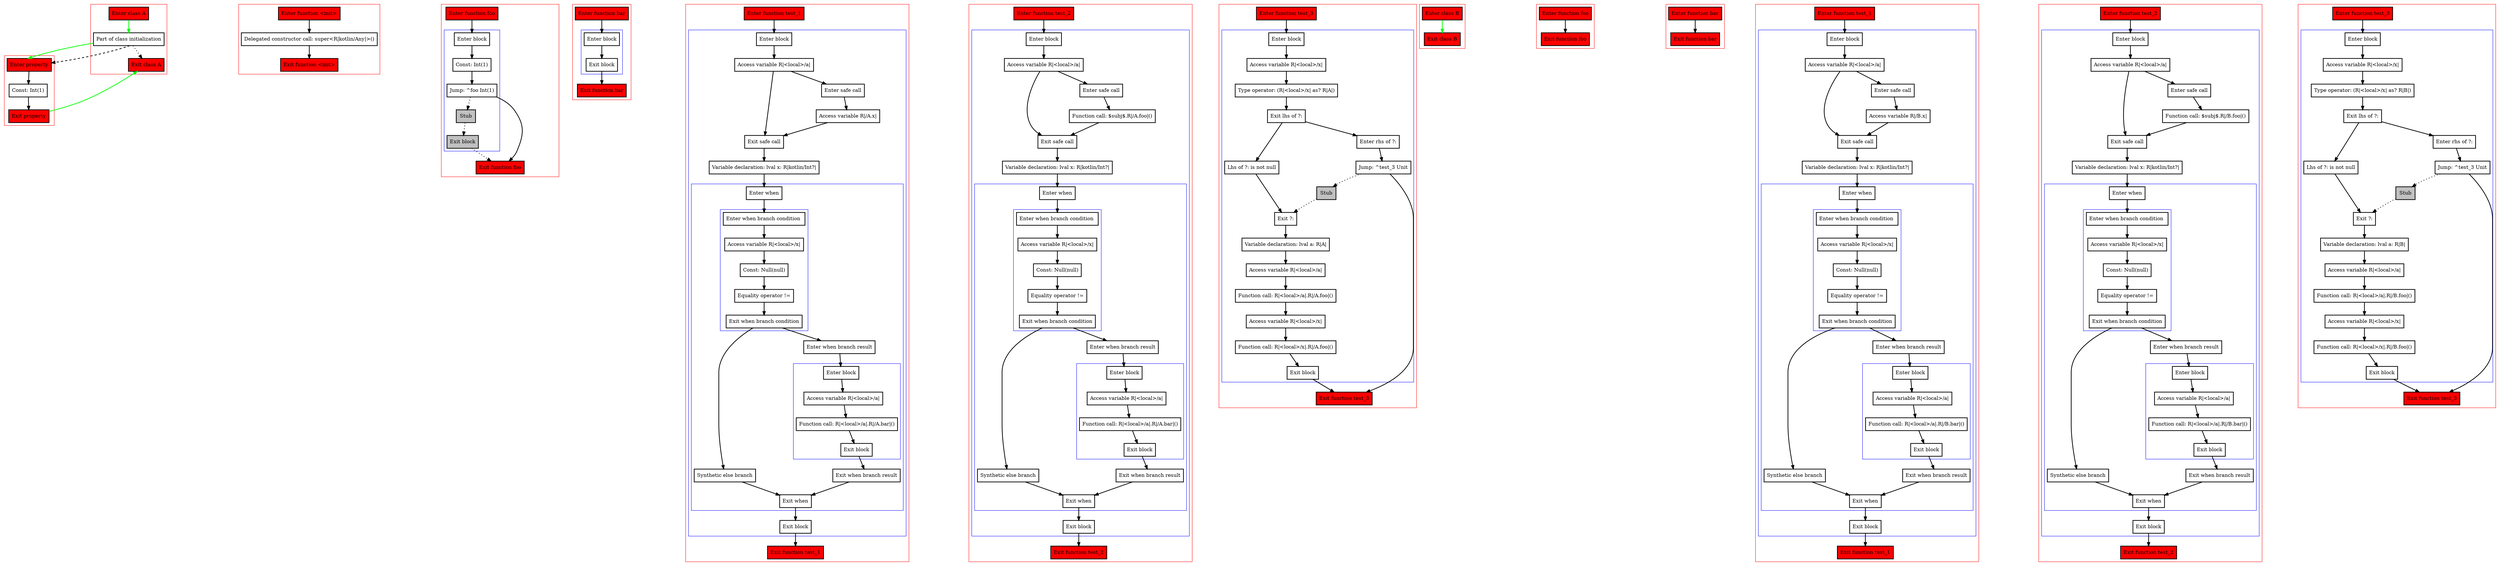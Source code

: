 digraph assignSafeCall_kt {
    graph [nodesep=3]
    node [shape=box penwidth=2]
    edge [penwidth=2]

    subgraph cluster_0 {
        color=red
        0 [label="Enter class A" style="filled" fillcolor=red];
        1 [label="Part of class initialization"];
        2 [label="Exit class A" style="filled" fillcolor=red];
    }
    0 -> {1} [color=green];
    1 -> {2} [style=dotted];
    1 -> {13} [color=green];
    1 -> {13} [style=dashed];

    subgraph cluster_1 {
        color=red
        3 [label="Enter function <init>" style="filled" fillcolor=red];
        4 [label="Delegated constructor call: super<R|kotlin/Any|>()"];
        5 [label="Exit function <init>" style="filled" fillcolor=red];
    }
    3 -> {4};
    4 -> {5};

    subgraph cluster_2 {
        color=red
        6 [label="Enter function foo" style="filled" fillcolor=red];
        subgraph cluster_3 {
            color=blue
            7 [label="Enter block"];
            8 [label="Const: Int(1)"];
            9 [label="Jump: ^foo Int(1)"];
            10 [label="Stub" style="filled" fillcolor=gray];
            11 [label="Exit block" style="filled" fillcolor=gray];
        }
        12 [label="Exit function foo" style="filled" fillcolor=red];
    }
    6 -> {7};
    7 -> {8};
    8 -> {9};
    9 -> {12};
    9 -> {10} [style=dotted];
    10 -> {11} [style=dotted];
    11 -> {12} [style=dotted];

    subgraph cluster_4 {
        color=red
        13 [label="Enter property" style="filled" fillcolor=red];
        14 [label="Const: Int(1)"];
        15 [label="Exit property" style="filled" fillcolor=red];
    }
    13 -> {14};
    14 -> {15};
    15 -> {2} [color=green];

    subgraph cluster_5 {
        color=red
        16 [label="Enter function bar" style="filled" fillcolor=red];
        subgraph cluster_6 {
            color=blue
            17 [label="Enter block"];
            18 [label="Exit block"];
        }
        19 [label="Exit function bar" style="filled" fillcolor=red];
    }
    16 -> {17};
    17 -> {18};
    18 -> {19};

    subgraph cluster_7 {
        color=red
        20 [label="Enter function test_1" style="filled" fillcolor=red];
        subgraph cluster_8 {
            color=blue
            21 [label="Enter block"];
            22 [label="Access variable R|<local>/a|"];
            23 [label="Enter safe call"];
            24 [label="Access variable R|/A.x|"];
            25 [label="Exit safe call"];
            26 [label="Variable declaration: lval x: R|kotlin/Int?|"];
            subgraph cluster_9 {
                color=blue
                27 [label="Enter when"];
                subgraph cluster_10 {
                    color=blue
                    28 [label="Enter when branch condition "];
                    29 [label="Access variable R|<local>/x|"];
                    30 [label="Const: Null(null)"];
                    31 [label="Equality operator !="];
                    32 [label="Exit when branch condition"];
                }
                33 [label="Synthetic else branch"];
                34 [label="Enter when branch result"];
                subgraph cluster_11 {
                    color=blue
                    35 [label="Enter block"];
                    36 [label="Access variable R|<local>/a|"];
                    37 [label="Function call: R|<local>/a|.R|/A.bar|()"];
                    38 [label="Exit block"];
                }
                39 [label="Exit when branch result"];
                40 [label="Exit when"];
            }
            41 [label="Exit block"];
        }
        42 [label="Exit function test_1" style="filled" fillcolor=red];
    }
    20 -> {21};
    21 -> {22};
    22 -> {23 25};
    23 -> {24};
    24 -> {25};
    25 -> {26};
    26 -> {27};
    27 -> {28};
    28 -> {29};
    29 -> {30};
    30 -> {31};
    31 -> {32};
    32 -> {34 33};
    33 -> {40};
    34 -> {35};
    35 -> {36};
    36 -> {37};
    37 -> {38};
    38 -> {39};
    39 -> {40};
    40 -> {41};
    41 -> {42};

    subgraph cluster_12 {
        color=red
        43 [label="Enter function test_2" style="filled" fillcolor=red];
        subgraph cluster_13 {
            color=blue
            44 [label="Enter block"];
            45 [label="Access variable R|<local>/a|"];
            46 [label="Enter safe call"];
            47 [label="Function call: $subj$.R|/A.foo|()"];
            48 [label="Exit safe call"];
            49 [label="Variable declaration: lval x: R|kotlin/Int?|"];
            subgraph cluster_14 {
                color=blue
                50 [label="Enter when"];
                subgraph cluster_15 {
                    color=blue
                    51 [label="Enter when branch condition "];
                    52 [label="Access variable R|<local>/x|"];
                    53 [label="Const: Null(null)"];
                    54 [label="Equality operator !="];
                    55 [label="Exit when branch condition"];
                }
                56 [label="Synthetic else branch"];
                57 [label="Enter when branch result"];
                subgraph cluster_16 {
                    color=blue
                    58 [label="Enter block"];
                    59 [label="Access variable R|<local>/a|"];
                    60 [label="Function call: R|<local>/a|.R|/A.bar|()"];
                    61 [label="Exit block"];
                }
                62 [label="Exit when branch result"];
                63 [label="Exit when"];
            }
            64 [label="Exit block"];
        }
        65 [label="Exit function test_2" style="filled" fillcolor=red];
    }
    43 -> {44};
    44 -> {45};
    45 -> {46 48};
    46 -> {47};
    47 -> {48};
    48 -> {49};
    49 -> {50};
    50 -> {51};
    51 -> {52};
    52 -> {53};
    53 -> {54};
    54 -> {55};
    55 -> {57 56};
    56 -> {63};
    57 -> {58};
    58 -> {59};
    59 -> {60};
    60 -> {61};
    61 -> {62};
    62 -> {63};
    63 -> {64};
    64 -> {65};

    subgraph cluster_17 {
        color=red
        66 [label="Enter function test_3" style="filled" fillcolor=red];
        subgraph cluster_18 {
            color=blue
            67 [label="Enter block"];
            68 [label="Access variable R|<local>/x|"];
            69 [label="Type operator: (R|<local>/x| as? R|A|)"];
            70 [label="Exit lhs of ?:"];
            71 [label="Enter rhs of ?:"];
            72 [label="Jump: ^test_3 Unit"];
            73 [label="Stub" style="filled" fillcolor=gray];
            74 [label="Lhs of ?: is not null"];
            75 [label="Exit ?:"];
            76 [label="Variable declaration: lval a: R|A|"];
            77 [label="Access variable R|<local>/a|"];
            78 [label="Function call: R|<local>/a|.R|/A.foo|()"];
            79 [label="Access variable R|<local>/x|"];
            80 [label="Function call: R|<local>/x|.R|/A.foo|()"];
            81 [label="Exit block"];
        }
        82 [label="Exit function test_3" style="filled" fillcolor=red];
    }
    66 -> {67};
    67 -> {68};
    68 -> {69};
    69 -> {70};
    70 -> {74 71};
    71 -> {72};
    72 -> {82};
    72 -> {73} [style=dotted];
    73 -> {75} [style=dotted];
    74 -> {75};
    75 -> {76};
    76 -> {77};
    77 -> {78};
    78 -> {79};
    79 -> {80};
    80 -> {81};
    81 -> {82};

    subgraph cluster_19 {
        color=red
        83 [label="Enter class B" style="filled" fillcolor=red];
        84 [label="Exit class B" style="filled" fillcolor=red];
    }
    83 -> {84} [color=green];

    subgraph cluster_20 {
        color=red
        85 [label="Enter function foo" style="filled" fillcolor=red];
        86 [label="Exit function foo" style="filled" fillcolor=red];
    }
    85 -> {86};

    subgraph cluster_21 {
        color=red
        87 [label="Enter function bar" style="filled" fillcolor=red];
        88 [label="Exit function bar" style="filled" fillcolor=red];
    }
    87 -> {88};

    subgraph cluster_22 {
        color=red
        89 [label="Enter function test_1" style="filled" fillcolor=red];
        subgraph cluster_23 {
            color=blue
            90 [label="Enter block"];
            91 [label="Access variable R|<local>/a|"];
            92 [label="Enter safe call"];
            93 [label="Access variable R|/B.x|"];
            94 [label="Exit safe call"];
            95 [label="Variable declaration: lval x: R|kotlin/Int?|"];
            subgraph cluster_24 {
                color=blue
                96 [label="Enter when"];
                subgraph cluster_25 {
                    color=blue
                    97 [label="Enter when branch condition "];
                    98 [label="Access variable R|<local>/x|"];
                    99 [label="Const: Null(null)"];
                    100 [label="Equality operator !="];
                    101 [label="Exit when branch condition"];
                }
                102 [label="Synthetic else branch"];
                103 [label="Enter when branch result"];
                subgraph cluster_26 {
                    color=blue
                    104 [label="Enter block"];
                    105 [label="Access variable R|<local>/a|"];
                    106 [label="Function call: R|<local>/a|.R|/B.bar|()"];
                    107 [label="Exit block"];
                }
                108 [label="Exit when branch result"];
                109 [label="Exit when"];
            }
            110 [label="Exit block"];
        }
        111 [label="Exit function test_1" style="filled" fillcolor=red];
    }
    89 -> {90};
    90 -> {91};
    91 -> {92 94};
    92 -> {93};
    93 -> {94};
    94 -> {95};
    95 -> {96};
    96 -> {97};
    97 -> {98};
    98 -> {99};
    99 -> {100};
    100 -> {101};
    101 -> {103 102};
    102 -> {109};
    103 -> {104};
    104 -> {105};
    105 -> {106};
    106 -> {107};
    107 -> {108};
    108 -> {109};
    109 -> {110};
    110 -> {111};

    subgraph cluster_27 {
        color=red
        112 [label="Enter function test_2" style="filled" fillcolor=red];
        subgraph cluster_28 {
            color=blue
            113 [label="Enter block"];
            114 [label="Access variable R|<local>/a|"];
            115 [label="Enter safe call"];
            116 [label="Function call: $subj$.R|/B.foo|()"];
            117 [label="Exit safe call"];
            118 [label="Variable declaration: lval x: R|kotlin/Int?|"];
            subgraph cluster_29 {
                color=blue
                119 [label="Enter when"];
                subgraph cluster_30 {
                    color=blue
                    120 [label="Enter when branch condition "];
                    121 [label="Access variable R|<local>/x|"];
                    122 [label="Const: Null(null)"];
                    123 [label="Equality operator !="];
                    124 [label="Exit when branch condition"];
                }
                125 [label="Synthetic else branch"];
                126 [label="Enter when branch result"];
                subgraph cluster_31 {
                    color=blue
                    127 [label="Enter block"];
                    128 [label="Access variable R|<local>/a|"];
                    129 [label="Function call: R|<local>/a|.R|/B.bar|()"];
                    130 [label="Exit block"];
                }
                131 [label="Exit when branch result"];
                132 [label="Exit when"];
            }
            133 [label="Exit block"];
        }
        134 [label="Exit function test_2" style="filled" fillcolor=red];
    }
    112 -> {113};
    113 -> {114};
    114 -> {115 117};
    115 -> {116};
    116 -> {117};
    117 -> {118};
    118 -> {119};
    119 -> {120};
    120 -> {121};
    121 -> {122};
    122 -> {123};
    123 -> {124};
    124 -> {126 125};
    125 -> {132};
    126 -> {127};
    127 -> {128};
    128 -> {129};
    129 -> {130};
    130 -> {131};
    131 -> {132};
    132 -> {133};
    133 -> {134};

    subgraph cluster_32 {
        color=red
        135 [label="Enter function test_3" style="filled" fillcolor=red];
        subgraph cluster_33 {
            color=blue
            136 [label="Enter block"];
            137 [label="Access variable R|<local>/x|"];
            138 [label="Type operator: (R|<local>/x| as? R|B|)"];
            139 [label="Exit lhs of ?:"];
            140 [label="Enter rhs of ?:"];
            141 [label="Jump: ^test_3 Unit"];
            142 [label="Stub" style="filled" fillcolor=gray];
            143 [label="Lhs of ?: is not null"];
            144 [label="Exit ?:"];
            145 [label="Variable declaration: lval a: R|B|"];
            146 [label="Access variable R|<local>/a|"];
            147 [label="Function call: R|<local>/a|.R|/B.foo|()"];
            148 [label="Access variable R|<local>/x|"];
            149 [label="Function call: R|<local>/x|.R|/B.foo|()"];
            150 [label="Exit block"];
        }
        151 [label="Exit function test_3" style="filled" fillcolor=red];
    }
    135 -> {136};
    136 -> {137};
    137 -> {138};
    138 -> {139};
    139 -> {143 140};
    140 -> {141};
    141 -> {151};
    141 -> {142} [style=dotted];
    142 -> {144} [style=dotted];
    143 -> {144};
    144 -> {145};
    145 -> {146};
    146 -> {147};
    147 -> {148};
    148 -> {149};
    149 -> {150};
    150 -> {151};

}
